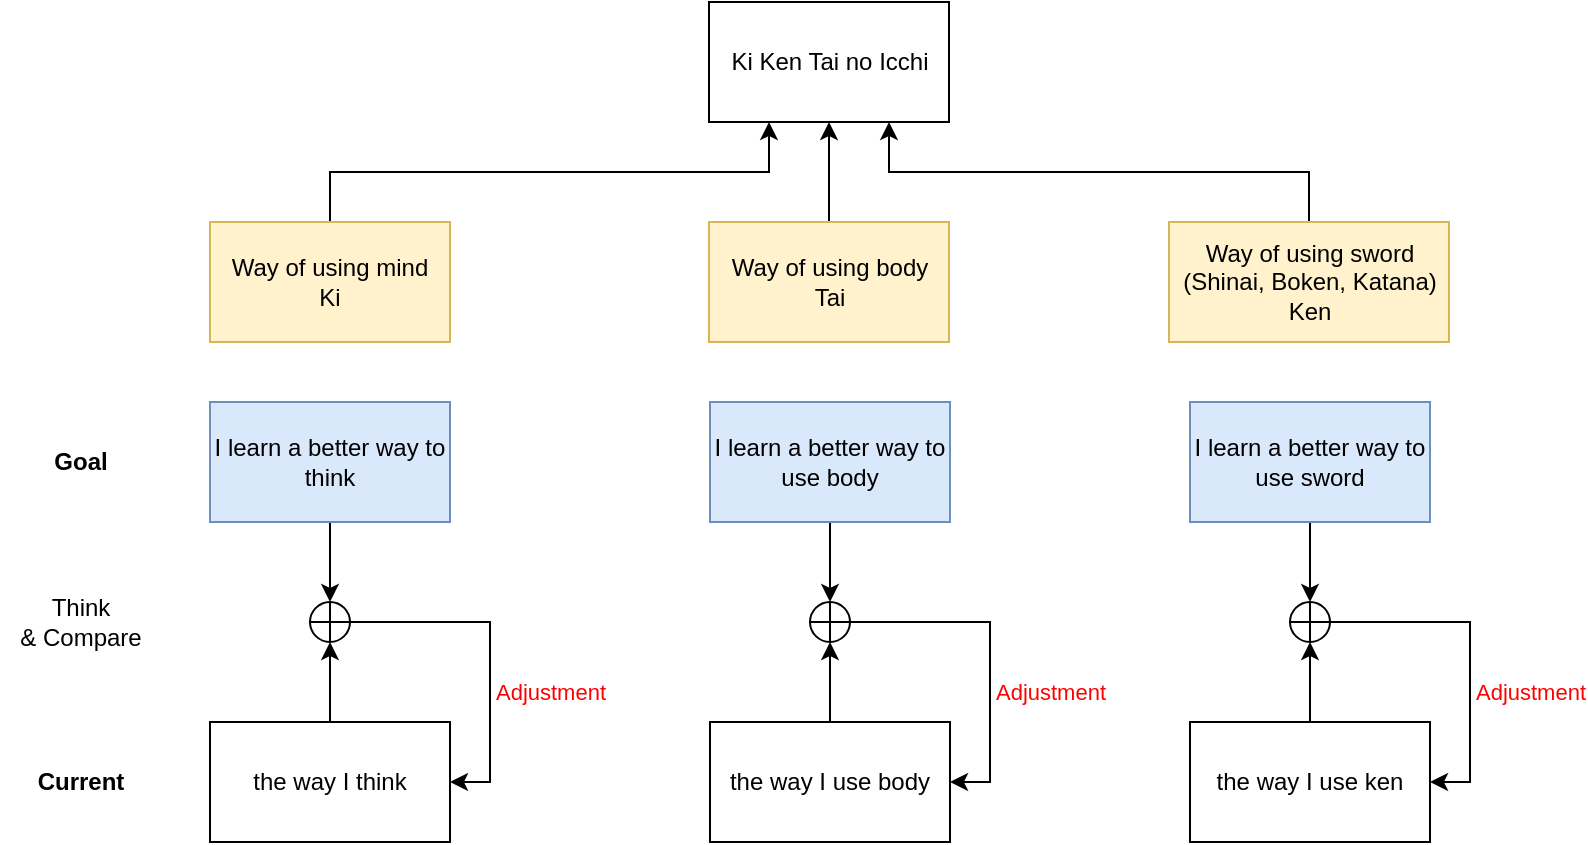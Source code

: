 <mxfile version="27.0.9">
  <diagram name="Page-1" id="INPom4O2ZSY1ZvnuhpT9">
    <mxGraphModel dx="1105" dy="805" grid="1" gridSize="10" guides="1" tooltips="1" connect="1" arrows="1" fold="1" page="1" pageScale="1" pageWidth="850" pageHeight="1100" math="0" shadow="0">
      <root>
        <mxCell id="0" />
        <mxCell id="1" parent="0" />
        <mxCell id="kyy_y6Or5WhpmiIuzqcB-1" value="Ki Ken Tai no Icchi" style="whiteSpace=wrap;html=1;" parent="1" vertex="1">
          <mxGeometry x="379.5" y="50" width="120" height="60" as="geometry" />
        </mxCell>
        <mxCell id="kyy_y6Or5WhpmiIuzqcB-12" style="edgeStyle=orthogonalEdgeStyle;rounded=0;orthogonalLoop=1;jettySize=auto;html=1;exitX=0.5;exitY=1;exitDx=0;exitDy=0;entryX=0.5;entryY=0;entryDx=0;entryDy=0;" parent="1" source="kyy_y6Or5WhpmiIuzqcB-2" target="kyy_y6Or5WhpmiIuzqcB-11" edge="1">
          <mxGeometry relative="1" as="geometry" />
        </mxCell>
        <mxCell id="kyy_y6Or5WhpmiIuzqcB-2" value="I learn a better way to think" style="whiteSpace=wrap;html=1;fillColor=#dae8fc;strokeColor=#6c8ebf;" parent="1" vertex="1">
          <mxGeometry x="130" y="250" width="120" height="60" as="geometry" />
        </mxCell>
        <mxCell id="kyy_y6Or5WhpmiIuzqcB-13" style="edgeStyle=orthogonalEdgeStyle;rounded=0;orthogonalLoop=1;jettySize=auto;html=1;exitX=0.5;exitY=0;exitDx=0;exitDy=0;entryX=0.5;entryY=1;entryDx=0;entryDy=0;" parent="1" source="kyy_y6Or5WhpmiIuzqcB-9" target="kyy_y6Or5WhpmiIuzqcB-11" edge="1">
          <mxGeometry relative="1" as="geometry" />
        </mxCell>
        <mxCell id="kyy_y6Or5WhpmiIuzqcB-9" value="the way I think" style="whiteSpace=wrap;html=1;" parent="1" vertex="1">
          <mxGeometry x="130" y="410" width="120" height="60" as="geometry" />
        </mxCell>
        <mxCell id="kyy_y6Or5WhpmiIuzqcB-14" style="edgeStyle=orthogonalEdgeStyle;rounded=0;orthogonalLoop=1;jettySize=auto;html=1;exitX=1;exitY=0.5;exitDx=0;exitDy=0;entryX=1;entryY=0.5;entryDx=0;entryDy=0;" parent="1" source="kyy_y6Or5WhpmiIuzqcB-11" target="kyy_y6Or5WhpmiIuzqcB-9" edge="1">
          <mxGeometry relative="1" as="geometry" />
        </mxCell>
        <mxCell id="kyy_y6Or5WhpmiIuzqcB-15" value="Adjustment" style="edgeLabel;html=1;align=center;verticalAlign=middle;resizable=0;points=[];fontColor=#FF0000;" parent="kyy_y6Or5WhpmiIuzqcB-14" vertex="1" connectable="0">
          <mxGeometry x="0.025" y="1" relative="1" as="geometry">
            <mxPoint x="29" y="18" as="offset" />
          </mxGeometry>
        </mxCell>
        <mxCell id="kyy_y6Or5WhpmiIuzqcB-11" value="" style="shape=orEllipse;perimeter=ellipsePerimeter;whiteSpace=wrap;html=1;backgroundOutline=1;" parent="1" vertex="1">
          <mxGeometry x="180" y="350" width="20" height="20" as="geometry" />
        </mxCell>
        <mxCell id="kyy_y6Or5WhpmiIuzqcB-21" style="edgeStyle=orthogonalEdgeStyle;rounded=0;orthogonalLoop=1;jettySize=auto;html=1;exitX=0.5;exitY=1;exitDx=0;exitDy=0;entryX=0.5;entryY=0;entryDx=0;entryDy=0;" parent="1" source="kyy_y6Or5WhpmiIuzqcB-3" target="kyy_y6Or5WhpmiIuzqcB-20" edge="1">
          <mxGeometry relative="1" as="geometry" />
        </mxCell>
        <mxCell id="kyy_y6Or5WhpmiIuzqcB-3" value="I learn a better way to use body" style="whiteSpace=wrap;html=1;fillColor=#dae8fc;strokeColor=#6c8ebf;" parent="1" vertex="1">
          <mxGeometry x="380" y="250" width="120" height="60" as="geometry" />
        </mxCell>
        <mxCell id="kyy_y6Or5WhpmiIuzqcB-22" style="edgeStyle=orthogonalEdgeStyle;rounded=0;orthogonalLoop=1;jettySize=auto;html=1;exitX=0.5;exitY=0;exitDx=0;exitDy=0;entryX=0.5;entryY=1;entryDx=0;entryDy=0;" parent="1" source="kyy_y6Or5WhpmiIuzqcB-16" target="kyy_y6Or5WhpmiIuzqcB-20" edge="1">
          <mxGeometry relative="1" as="geometry" />
        </mxCell>
        <mxCell id="kyy_y6Or5WhpmiIuzqcB-16" value="the way I use body" style="whiteSpace=wrap;html=1;" parent="1" vertex="1">
          <mxGeometry x="380" y="410" width="120" height="60" as="geometry" />
        </mxCell>
        <mxCell id="kyy_y6Or5WhpmiIuzqcB-18" style="edgeStyle=orthogonalEdgeStyle;rounded=0;orthogonalLoop=1;jettySize=auto;html=1;exitX=1;exitY=0.5;exitDx=0;exitDy=0;entryX=1;entryY=0.5;entryDx=0;entryDy=0;" parent="1" source="kyy_y6Or5WhpmiIuzqcB-20" target="kyy_y6Or5WhpmiIuzqcB-16" edge="1">
          <mxGeometry relative="1" as="geometry">
            <mxPoint x="560" y="440" as="targetPoint" />
          </mxGeometry>
        </mxCell>
        <mxCell id="kyy_y6Or5WhpmiIuzqcB-19" value="Adjustment" style="edgeLabel;html=1;align=center;verticalAlign=middle;resizable=0;points=[];fontColor=#FF0000;" parent="kyy_y6Or5WhpmiIuzqcB-18" vertex="1" connectable="0">
          <mxGeometry x="0.025" y="1" relative="1" as="geometry">
            <mxPoint x="29" y="18" as="offset" />
          </mxGeometry>
        </mxCell>
        <mxCell id="kyy_y6Or5WhpmiIuzqcB-20" value="" style="shape=orEllipse;perimeter=ellipsePerimeter;whiteSpace=wrap;html=1;backgroundOutline=1;" parent="1" vertex="1">
          <mxGeometry x="430" y="350" width="20" height="20" as="geometry" />
        </mxCell>
        <mxCell id="kyy_y6Or5WhpmiIuzqcB-23" style="edgeStyle=orthogonalEdgeStyle;rounded=0;orthogonalLoop=1;jettySize=auto;html=1;exitX=0.5;exitY=1;exitDx=0;exitDy=0;entryX=0.5;entryY=0;entryDx=0;entryDy=0;" parent="1" source="kyy_y6Or5WhpmiIuzqcB-24" target="kyy_y6Or5WhpmiIuzqcB-29" edge="1">
          <mxGeometry relative="1" as="geometry" />
        </mxCell>
        <mxCell id="kyy_y6Or5WhpmiIuzqcB-24" value="I learn a better way to use sword" style="whiteSpace=wrap;html=1;fillColor=#dae8fc;strokeColor=#6c8ebf;" parent="1" vertex="1">
          <mxGeometry x="620" y="250" width="120" height="60" as="geometry" />
        </mxCell>
        <mxCell id="kyy_y6Or5WhpmiIuzqcB-25" style="edgeStyle=orthogonalEdgeStyle;rounded=0;orthogonalLoop=1;jettySize=auto;html=1;exitX=0.5;exitY=0;exitDx=0;exitDy=0;entryX=0.5;entryY=1;entryDx=0;entryDy=0;" parent="1" source="kyy_y6Or5WhpmiIuzqcB-26" target="kyy_y6Or5WhpmiIuzqcB-29" edge="1">
          <mxGeometry relative="1" as="geometry" />
        </mxCell>
        <mxCell id="kyy_y6Or5WhpmiIuzqcB-26" value="the way I use ken" style="whiteSpace=wrap;html=1;" parent="1" vertex="1">
          <mxGeometry x="620" y="410" width="120" height="60" as="geometry" />
        </mxCell>
        <mxCell id="kyy_y6Or5WhpmiIuzqcB-27" style="edgeStyle=orthogonalEdgeStyle;rounded=0;orthogonalLoop=1;jettySize=auto;html=1;exitX=1;exitY=0.5;exitDx=0;exitDy=0;entryX=1;entryY=0.5;entryDx=0;entryDy=0;" parent="1" source="kyy_y6Or5WhpmiIuzqcB-29" target="kyy_y6Or5WhpmiIuzqcB-26" edge="1">
          <mxGeometry relative="1" as="geometry">
            <mxPoint x="800" y="440" as="targetPoint" />
          </mxGeometry>
        </mxCell>
        <mxCell id="kyy_y6Or5WhpmiIuzqcB-28" value="Adjustment" style="edgeLabel;html=1;align=center;verticalAlign=middle;resizable=0;points=[];fontColor=#FF0000;" parent="kyy_y6Or5WhpmiIuzqcB-27" vertex="1" connectable="0">
          <mxGeometry x="0.025" y="1" relative="1" as="geometry">
            <mxPoint x="29" y="18" as="offset" />
          </mxGeometry>
        </mxCell>
        <mxCell id="kyy_y6Or5WhpmiIuzqcB-29" value="" style="shape=orEllipse;perimeter=ellipsePerimeter;whiteSpace=wrap;html=1;backgroundOutline=1;" parent="1" vertex="1">
          <mxGeometry x="670" y="350" width="20" height="20" as="geometry" />
        </mxCell>
        <mxCell id="kyy_y6Or5WhpmiIuzqcB-41" style="edgeStyle=orthogonalEdgeStyle;rounded=0;orthogonalLoop=1;jettySize=auto;html=1;exitX=0.5;exitY=0;exitDx=0;exitDy=0;entryX=0.25;entryY=1;entryDx=0;entryDy=0;" parent="1" source="kyy_y6Or5WhpmiIuzqcB-37" target="kyy_y6Or5WhpmiIuzqcB-1" edge="1">
          <mxGeometry relative="1" as="geometry" />
        </mxCell>
        <mxCell id="kyy_y6Or5WhpmiIuzqcB-37" value="&lt;span style=&quot;text-wrap-mode: nowrap;&quot;&gt;Way of using mind&lt;/span&gt;&lt;div&gt;&lt;span style=&quot;text-wrap-mode: nowrap;&quot;&gt;Ki&lt;/span&gt;&lt;/div&gt;" style="whiteSpace=wrap;html=1;fillColor=#fff2cc;strokeColor=#d6b656;fontColor=default;" parent="1" vertex="1">
          <mxGeometry x="130" y="160" width="120" height="60" as="geometry" />
        </mxCell>
        <mxCell id="kyy_y6Or5WhpmiIuzqcB-42" style="edgeStyle=orthogonalEdgeStyle;rounded=0;orthogonalLoop=1;jettySize=auto;html=1;exitX=0.5;exitY=0;exitDx=0;exitDy=0;entryX=0.5;entryY=1;entryDx=0;entryDy=0;" parent="1" source="kyy_y6Or5WhpmiIuzqcB-39" target="kyy_y6Or5WhpmiIuzqcB-1" edge="1">
          <mxGeometry relative="1" as="geometry" />
        </mxCell>
        <mxCell id="kyy_y6Or5WhpmiIuzqcB-39" value="&lt;span style=&quot;text-wrap-mode: nowrap;&quot;&gt;Way of using body&lt;/span&gt;&lt;div&gt;&lt;span style=&quot;text-wrap-mode: nowrap;&quot;&gt;Tai&lt;/span&gt;&lt;/div&gt;" style="whiteSpace=wrap;html=1;fillColor=#fff2cc;strokeColor=#d6b656;fontColor=default;" parent="1" vertex="1">
          <mxGeometry x="379.5" y="160" width="120" height="60" as="geometry" />
        </mxCell>
        <mxCell id="kyy_y6Or5WhpmiIuzqcB-43" style="edgeStyle=orthogonalEdgeStyle;rounded=0;orthogonalLoop=1;jettySize=auto;html=1;exitX=0.5;exitY=0;exitDx=0;exitDy=0;entryX=0.75;entryY=1;entryDx=0;entryDy=0;" parent="1" source="kyy_y6Or5WhpmiIuzqcB-40" target="kyy_y6Or5WhpmiIuzqcB-1" edge="1">
          <mxGeometry relative="1" as="geometry" />
        </mxCell>
        <mxCell id="kyy_y6Or5WhpmiIuzqcB-40" value="&lt;font style=&quot;text-wrap-mode: nowrap;&quot;&gt;Way of using sword&lt;/font&gt;&lt;div style=&quot;text-wrap-mode: nowrap;&quot;&gt;&lt;font style=&quot;&quot;&gt;(Shinai, Boken, Katana)&lt;/font&gt;&lt;/div&gt;&lt;div style=&quot;text-wrap-mode: nowrap;&quot;&gt;&lt;font style=&quot;&quot;&gt;Ken&lt;/font&gt;&lt;/div&gt;" style="whiteSpace=wrap;html=1;fillColor=#fff2cc;strokeColor=#d6b656;fontColor=#000000;" parent="1" vertex="1">
          <mxGeometry x="609.5" y="160" width="140" height="60" as="geometry" />
        </mxCell>
        <mxCell id="OyA8hXe2ewZB19m6WIXt-1" value="Goal" style="text;html=1;align=center;verticalAlign=middle;resizable=0;points=[];autosize=1;strokeColor=none;fillColor=none;fontStyle=1" parent="1" vertex="1">
          <mxGeometry x="40" y="265" width="50" height="30" as="geometry" />
        </mxCell>
        <mxCell id="OyA8hXe2ewZB19m6WIXt-2" value="Current" style="text;html=1;align=center;verticalAlign=middle;resizable=0;points=[];autosize=1;strokeColor=none;fillColor=none;fontStyle=1" parent="1" vertex="1">
          <mxGeometry x="35" y="425" width="60" height="30" as="geometry" />
        </mxCell>
        <mxCell id="OyA8hXe2ewZB19m6WIXt-3" value="Think&lt;div&gt;&amp;amp; Compare&lt;/div&gt;" style="text;html=1;align=center;verticalAlign=middle;resizable=0;points=[];autosize=1;strokeColor=none;fillColor=none;" parent="1" vertex="1">
          <mxGeometry x="25" y="340" width="80" height="40" as="geometry" />
        </mxCell>
      </root>
    </mxGraphModel>
  </diagram>
</mxfile>
